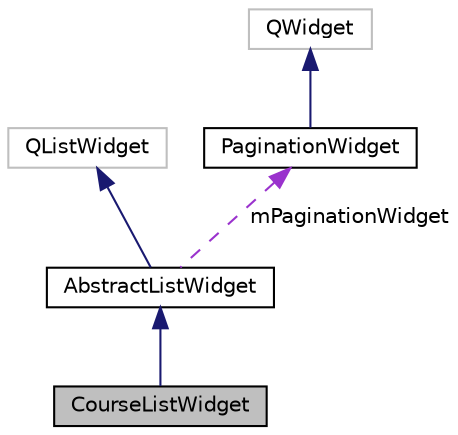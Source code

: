 digraph "CourseListWidget"
{
 // LATEX_PDF_SIZE
  edge [fontname="Helvetica",fontsize="10",labelfontname="Helvetica",labelfontsize="10"];
  node [fontname="Helvetica",fontsize="10",shape=record];
  Node1 [label="CourseListWidget",height=0.2,width=0.4,color="black", fillcolor="grey75", style="filled", fontcolor="black",tooltip="课程列表控件"];
  Node2 -> Node1 [dir="back",color="midnightblue",fontsize="10",style="solid",fontname="Helvetica"];
  Node2 [label="AbstractListWidget",height=0.2,width=0.4,color="black", fillcolor="white", style="filled",URL="$classAbstractListWidget.html",tooltip="列表控件抽象类"];
  Node3 -> Node2 [dir="back",color="midnightblue",fontsize="10",style="solid",fontname="Helvetica"];
  Node3 [label="QListWidget",height=0.2,width=0.4,color="grey75", fillcolor="white", style="filled",tooltip=" "];
  Node4 -> Node2 [dir="back",color="darkorchid3",fontsize="10",style="dashed",label=" mPaginationWidget" ,fontname="Helvetica"];
  Node4 [label="PaginationWidget",height=0.2,width=0.4,color="black", fillcolor="white", style="filled",URL="$classPaginationWidget.html",tooltip="分页控件"];
  Node5 -> Node4 [dir="back",color="midnightblue",fontsize="10",style="solid",fontname="Helvetica"];
  Node5 [label="QWidget",height=0.2,width=0.4,color="grey75", fillcolor="white", style="filled",tooltip=" "];
}
